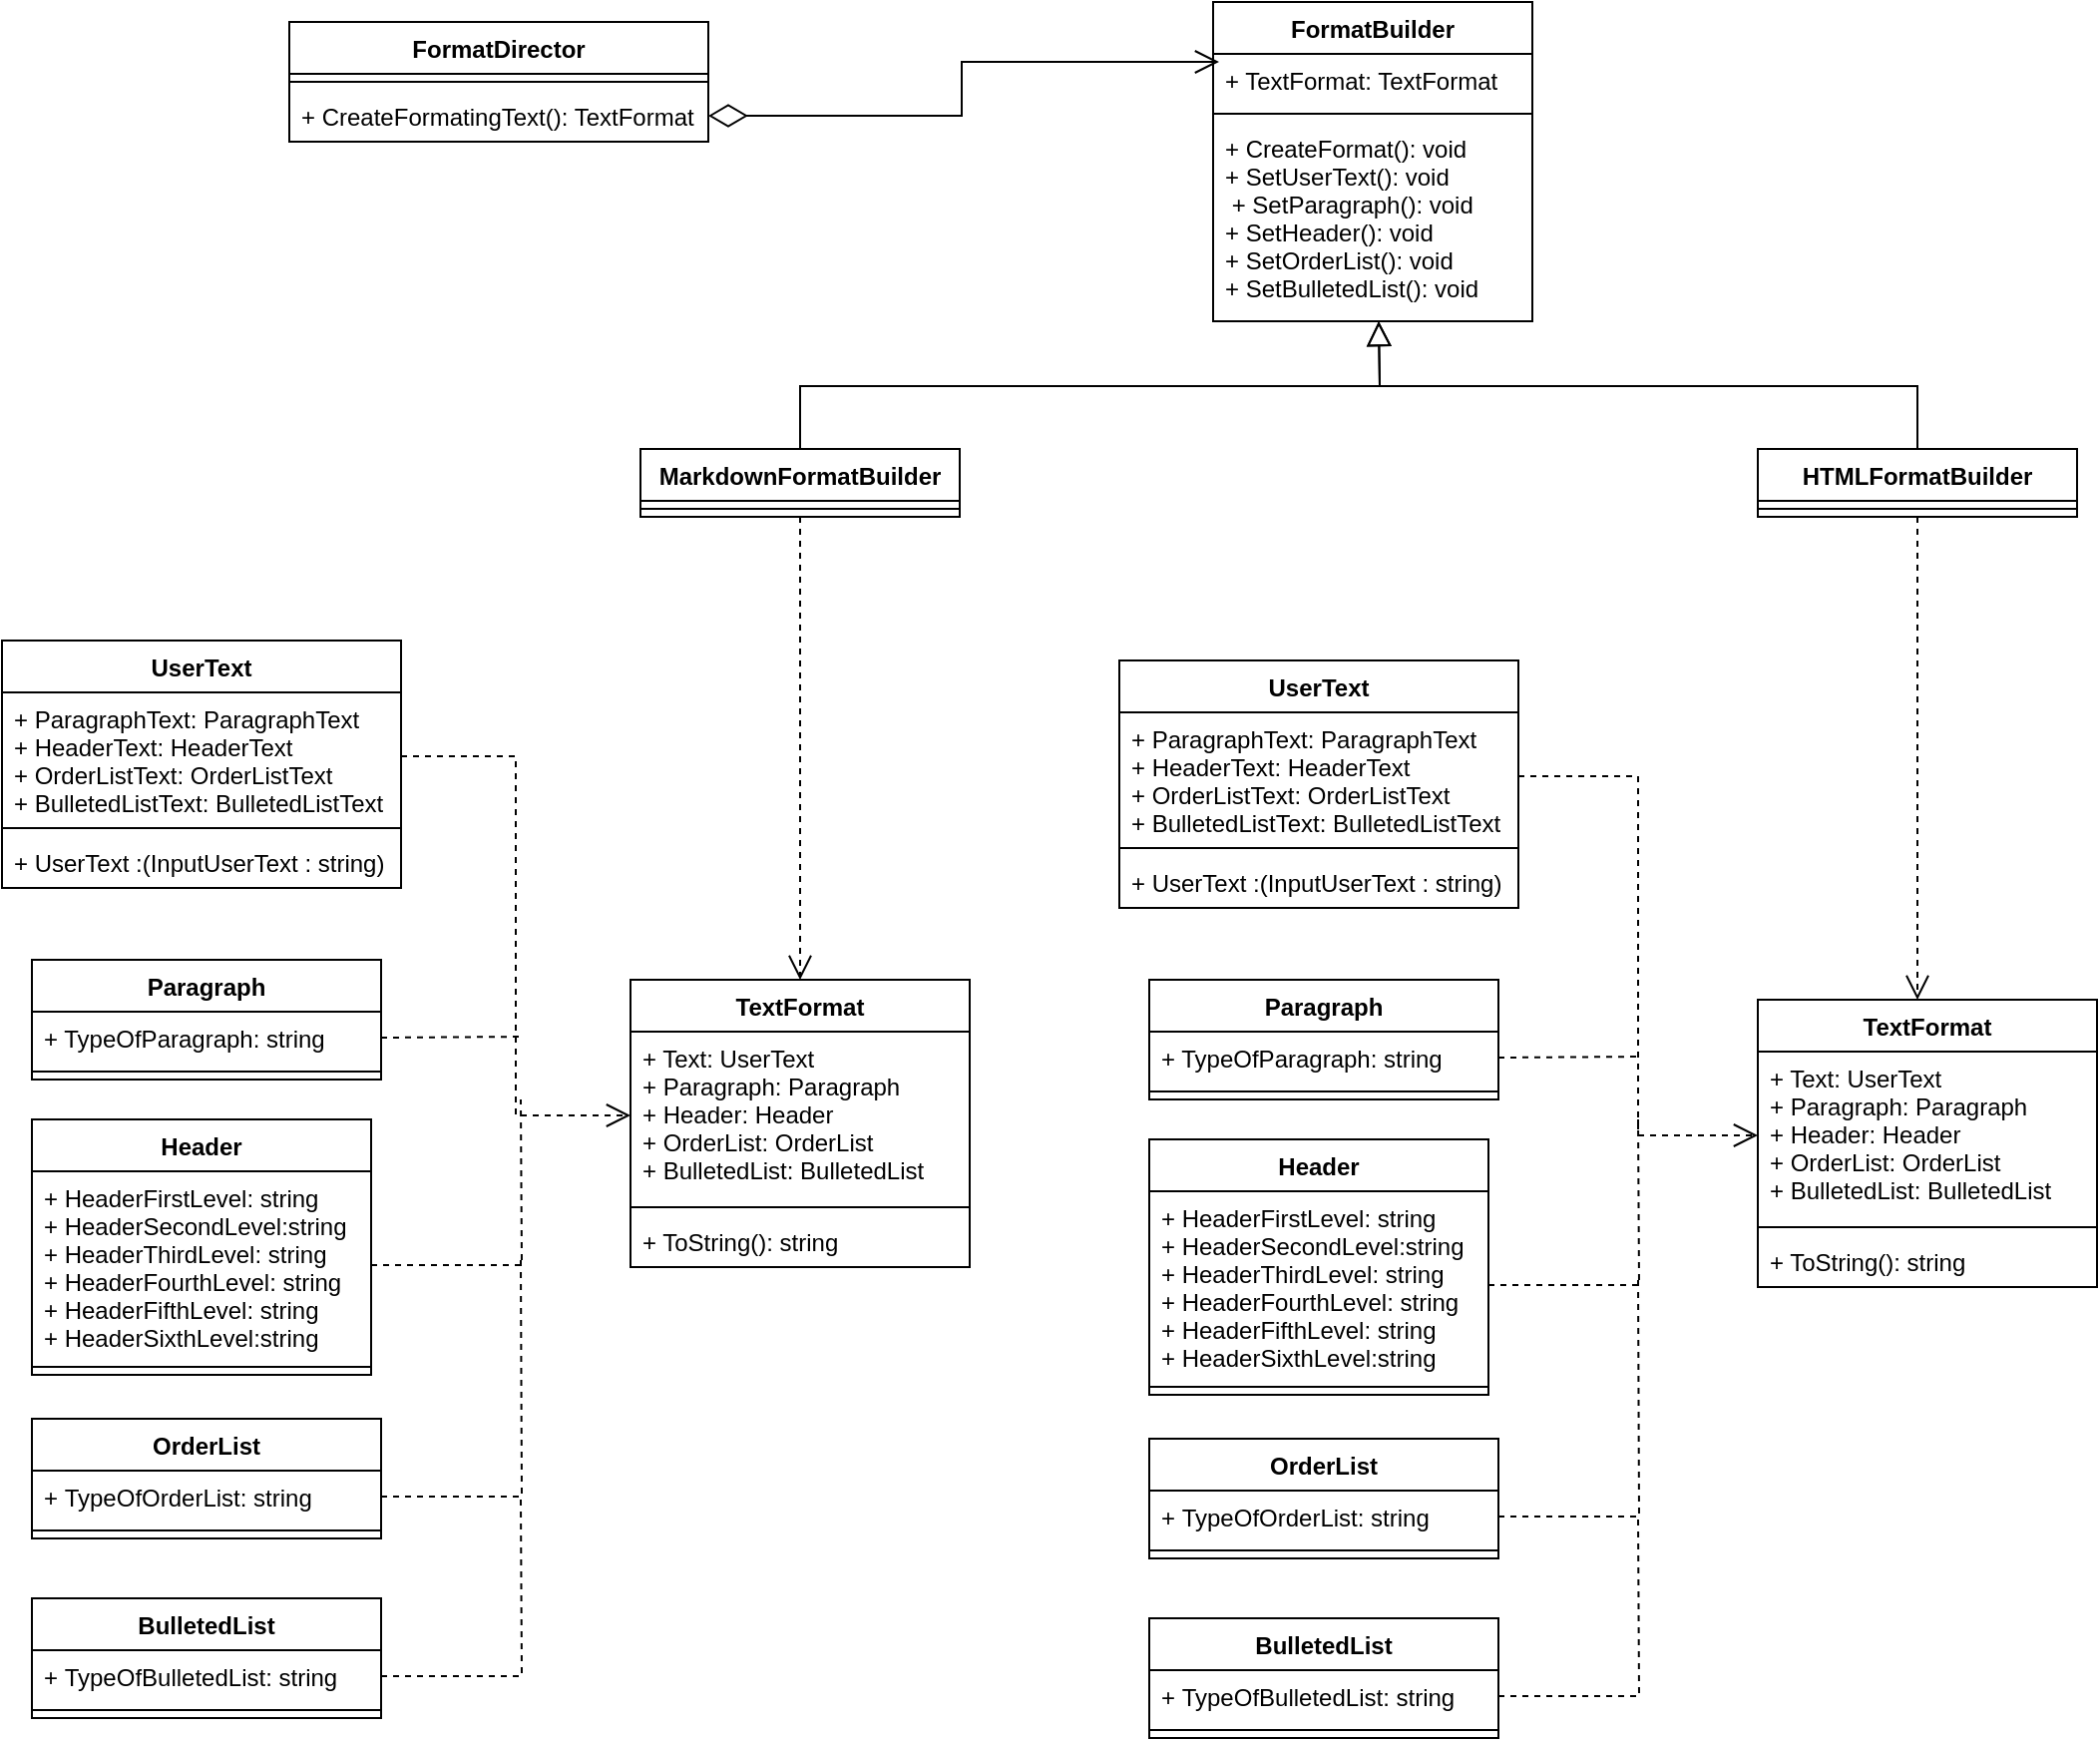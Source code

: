 <mxfile version="13.6.5" type="device"><diagram id="C5RBs43oDa-KdzZeNtuy" name="Page-1"><mxGraphModel dx="2966" dy="1566" grid="1" gridSize="10" guides="1" tooltips="1" connect="1" arrows="1" fold="1" page="1" pageScale="1" pageWidth="827" pageHeight="1169" math="0" shadow="0"><root><mxCell id="WIyWlLk6GJQsqaUBKTNV-0"/><mxCell id="WIyWlLk6GJQsqaUBKTNV-1" parent="WIyWlLk6GJQsqaUBKTNV-0"/><mxCell id="2Ei_rBYvnxeNyvCej8wm-64" style="edgeStyle=orthogonalEdgeStyle;rounded=0;orthogonalLoop=1;jettySize=auto;html=1;exitX=1;exitY=0.5;exitDx=0;exitDy=0;startArrow=diamondThin;startFill=0;endSize=10;sourcePerimeterSpacing=0;startSize=17;endArrow=open;endFill=0;" edge="1" parent="WIyWlLk6GJQsqaUBKTNV-1" source="2Ei_rBYvnxeNyvCej8wm-3"><mxGeometry relative="1" as="geometry"><mxPoint x="920" y="170" as="targetPoint"/><Array as="points"><mxPoint x="791" y="197"/><mxPoint x="791" y="170"/><mxPoint x="917" y="170"/></Array></mxGeometry></mxCell><mxCell id="2Ei_rBYvnxeNyvCej8wm-65" style="edgeStyle=orthogonalEdgeStyle;rounded=0;orthogonalLoop=1;jettySize=auto;html=1;exitX=0.5;exitY=0;exitDx=0;exitDy=0;startArrow=none;startFill=0;startSize=17;sourcePerimeterSpacing=0;endArrow=block;endFill=0;endSize=10;" edge="1" parent="WIyWlLk6GJQsqaUBKTNV-1" source="2Ei_rBYvnxeNyvCej8wm-8"><mxGeometry relative="1" as="geometry"><mxPoint x="1000" y="300" as="targetPoint"/></mxGeometry></mxCell><mxCell id="2Ei_rBYvnxeNyvCej8wm-67" style="edgeStyle=orthogonalEdgeStyle;rounded=0;orthogonalLoop=1;jettySize=auto;html=1;exitX=0.5;exitY=1;exitDx=0;exitDy=0;startArrow=none;startFill=0;startSize=17;sourcePerimeterSpacing=0;endArrow=open;endFill=0;endSize=10;dashed=1;" edge="1" parent="WIyWlLk6GJQsqaUBKTNV-1" source="2Ei_rBYvnxeNyvCej8wm-8" target="2Ei_rBYvnxeNyvCej8wm-16"><mxGeometry relative="1" as="geometry"/></mxCell><mxCell id="2Ei_rBYvnxeNyvCej8wm-66" style="edgeStyle=orthogonalEdgeStyle;rounded=0;orthogonalLoop=1;jettySize=auto;html=1;exitX=0.5;exitY=0;exitDx=0;exitDy=0;startArrow=none;startFill=0;startSize=17;sourcePerimeterSpacing=0;endArrow=block;endFill=0;endSize=10;" edge="1" parent="WIyWlLk6GJQsqaUBKTNV-1" source="2Ei_rBYvnxeNyvCej8wm-12"><mxGeometry relative="1" as="geometry"><mxPoint x="1000" y="300" as="targetPoint"/></mxGeometry></mxCell><mxCell id="2Ei_rBYvnxeNyvCej8wm-68" style="edgeStyle=orthogonalEdgeStyle;rounded=0;orthogonalLoop=1;jettySize=auto;html=1;exitX=0.5;exitY=1;exitDx=0;exitDy=0;entryX=0.5;entryY=0;entryDx=0;entryDy=0;startArrow=none;startFill=0;startSize=17;sourcePerimeterSpacing=0;endArrow=open;endFill=0;endSize=10;dashed=1;" edge="1" parent="WIyWlLk6GJQsqaUBKTNV-1" source="2Ei_rBYvnxeNyvCej8wm-12"><mxGeometry relative="1" as="geometry"><mxPoint x="1270" y="640" as="targetPoint"/></mxGeometry></mxCell><mxCell id="2Ei_rBYvnxeNyvCej8wm-70" style="edgeStyle=orthogonalEdgeStyle;rounded=0;orthogonalLoop=1;jettySize=auto;html=1;exitX=1;exitY=0.5;exitDx=0;exitDy=0;entryX=0;entryY=0.5;entryDx=0;entryDy=0;dashed=1;startArrow=none;startFill=0;startSize=17;sourcePerimeterSpacing=0;endArrow=open;endFill=0;endSize=10;" edge="1" parent="WIyWlLk6GJQsqaUBKTNV-1" source="2Ei_rBYvnxeNyvCej8wm-37" target="2Ei_rBYvnxeNyvCej8wm-17"><mxGeometry relative="1" as="geometry"/></mxCell><mxCell id="2Ei_rBYvnxeNyvCej8wm-75" style="edgeStyle=orthogonalEdgeStyle;rounded=0;orthogonalLoop=1;jettySize=auto;html=1;exitX=1;exitY=0.5;exitDx=0;exitDy=0;dashed=1;startArrow=none;startFill=0;startSize=17;sourcePerimeterSpacing=0;endArrow=none;endFill=0;endSize=10;" edge="1" parent="WIyWlLk6GJQsqaUBKTNV-1" source="2Ei_rBYvnxeNyvCej8wm-21"><mxGeometry relative="1" as="geometry"><mxPoint x="570" y="658.529" as="targetPoint"/></mxGeometry></mxCell><mxCell id="2Ei_rBYvnxeNyvCej8wm-76" style="edgeStyle=orthogonalEdgeStyle;rounded=0;orthogonalLoop=1;jettySize=auto;html=1;exitX=1;exitY=0.5;exitDx=0;exitDy=0;dashed=1;startArrow=none;startFill=0;startSize=17;sourcePerimeterSpacing=0;endArrow=none;endFill=0;endSize=10;" edge="1" parent="WIyWlLk6GJQsqaUBKTNV-1" source="2Ei_rBYvnxeNyvCej8wm-25"><mxGeometry relative="1" as="geometry"><mxPoint x="570" y="690" as="targetPoint"/></mxGeometry></mxCell><mxCell id="2Ei_rBYvnxeNyvCej8wm-77" style="edgeStyle=orthogonalEdgeStyle;rounded=0;orthogonalLoop=1;jettySize=auto;html=1;exitX=1;exitY=0.5;exitDx=0;exitDy=0;dashed=1;startArrow=none;startFill=0;startSize=17;sourcePerimeterSpacing=0;endArrow=none;endFill=0;endSize=10;" edge="1" parent="WIyWlLk6GJQsqaUBKTNV-1" source="2Ei_rBYvnxeNyvCej8wm-29"><mxGeometry relative="1" as="geometry"><mxPoint x="570" y="770" as="targetPoint"/></mxGeometry></mxCell><mxCell id="2Ei_rBYvnxeNyvCej8wm-78" style="edgeStyle=orthogonalEdgeStyle;rounded=0;orthogonalLoop=1;jettySize=auto;html=1;exitX=1;exitY=0.5;exitDx=0;exitDy=0;dashed=1;startArrow=none;startFill=0;startSize=17;sourcePerimeterSpacing=0;endArrow=none;endFill=0;endSize=10;" edge="1" parent="WIyWlLk6GJQsqaUBKTNV-1" source="2Ei_rBYvnxeNyvCej8wm-33"><mxGeometry relative="1" as="geometry"><mxPoint x="570" y="890" as="targetPoint"/></mxGeometry></mxCell><mxCell id="2Ei_rBYvnxeNyvCej8wm-99" style="edgeStyle=orthogonalEdgeStyle;rounded=0;orthogonalLoop=1;jettySize=auto;html=1;exitX=1;exitY=0.5;exitDx=0;exitDy=0;entryX=0;entryY=0.5;entryDx=0;entryDy=0;dashed=1;startArrow=none;startFill=0;startSize=17;sourcePerimeterSpacing=0;endArrow=open;endFill=0;endSize=10;" edge="1" parent="WIyWlLk6GJQsqaUBKTNV-1" source="2Ei_rBYvnxeNyvCej8wm-80" target="2Ei_rBYvnxeNyvCej8wm-96"><mxGeometry relative="1" as="geometry"/></mxCell><mxCell id="2Ei_rBYvnxeNyvCej8wm-100" style="edgeStyle=orthogonalEdgeStyle;rounded=0;orthogonalLoop=1;jettySize=auto;html=1;exitX=1;exitY=0.5;exitDx=0;exitDy=0;dashed=1;startArrow=none;startFill=0;startSize=17;sourcePerimeterSpacing=0;endArrow=none;endFill=0;endSize=10;" edge="1" parent="WIyWlLk6GJQsqaUBKTNV-1" source="2Ei_rBYvnxeNyvCej8wm-87"><mxGeometry relative="1" as="geometry"><mxPoint x="1130" y="668.529" as="targetPoint"/></mxGeometry></mxCell><mxCell id="2Ei_rBYvnxeNyvCej8wm-101" style="edgeStyle=orthogonalEdgeStyle;rounded=0;orthogonalLoop=1;jettySize=auto;html=1;exitX=1;exitY=0.5;exitDx=0;exitDy=0;dashed=1;startArrow=none;startFill=0;startSize=17;sourcePerimeterSpacing=0;endArrow=none;endFill=0;endSize=10;" edge="1" parent="WIyWlLk6GJQsqaUBKTNV-1" source="2Ei_rBYvnxeNyvCej8wm-84"><mxGeometry relative="1" as="geometry"><mxPoint x="1130" y="700" as="targetPoint"/></mxGeometry></mxCell><mxCell id="2Ei_rBYvnxeNyvCej8wm-102" style="edgeStyle=orthogonalEdgeStyle;rounded=0;orthogonalLoop=1;jettySize=auto;html=1;exitX=1;exitY=0.5;exitDx=0;exitDy=0;dashed=1;startArrow=none;startFill=0;startSize=17;sourcePerimeterSpacing=0;endArrow=none;endFill=0;endSize=10;" edge="1" parent="WIyWlLk6GJQsqaUBKTNV-1" source="2Ei_rBYvnxeNyvCej8wm-90"><mxGeometry relative="1" as="geometry"><mxPoint x="1130" y="780" as="targetPoint"/></mxGeometry></mxCell><mxCell id="2Ei_rBYvnxeNyvCej8wm-103" style="edgeStyle=orthogonalEdgeStyle;rounded=0;orthogonalLoop=1;jettySize=auto;html=1;exitX=1;exitY=0.5;exitDx=0;exitDy=0;dashed=1;startArrow=none;startFill=0;startSize=17;sourcePerimeterSpacing=0;endArrow=none;endFill=0;endSize=10;" edge="1" parent="WIyWlLk6GJQsqaUBKTNV-1" source="2Ei_rBYvnxeNyvCej8wm-93"><mxGeometry relative="1" as="geometry"><mxPoint x="1130" y="900" as="targetPoint"/></mxGeometry></mxCell><mxCell id="2Ei_rBYvnxeNyvCej8wm-36" value="UserText" style="swimlane;fontStyle=1;align=center;verticalAlign=top;childLayout=stackLayout;horizontal=1;startSize=26;horizontalStack=0;resizeParent=1;resizeParentMax=0;resizeLast=0;collapsible=1;marginBottom=0;" vertex="1" parent="WIyWlLk6GJQsqaUBKTNV-1"><mxGeometry x="310" y="460" width="200" height="124" as="geometry"/></mxCell><mxCell id="2Ei_rBYvnxeNyvCej8wm-37" value="+ ParagraphText: ParagraphText&#10;+ HeaderText: HeaderText&#10;+ OrderListText: OrderListText&#10;+ BulletedListText: BulletedListText" style="text;strokeColor=none;fillColor=none;align=left;verticalAlign=top;spacingLeft=4;spacingRight=4;overflow=hidden;rotatable=0;points=[[0,0.5],[1,0.5]];portConstraint=eastwest;" vertex="1" parent="2Ei_rBYvnxeNyvCej8wm-36"><mxGeometry y="26" width="200" height="64" as="geometry"/></mxCell><mxCell id="2Ei_rBYvnxeNyvCej8wm-38" value="" style="line;strokeWidth=1;fillColor=none;align=left;verticalAlign=middle;spacingTop=-1;spacingLeft=3;spacingRight=3;rotatable=0;labelPosition=right;points=[];portConstraint=eastwest;" vertex="1" parent="2Ei_rBYvnxeNyvCej8wm-36"><mxGeometry y="90" width="200" height="8" as="geometry"/></mxCell><mxCell id="2Ei_rBYvnxeNyvCej8wm-39" value="+ UserText :(InputUserText : string)" style="text;strokeColor=none;fillColor=none;align=left;verticalAlign=top;spacingLeft=4;spacingRight=4;overflow=hidden;rotatable=0;points=[[0,0.5],[1,0.5]];portConstraint=eastwest;" vertex="1" parent="2Ei_rBYvnxeNyvCej8wm-36"><mxGeometry y="98" width="200" height="26" as="geometry"/></mxCell><mxCell id="2Ei_rBYvnxeNyvCej8wm-24" value="Header" style="swimlane;fontStyle=1;align=center;verticalAlign=top;childLayout=stackLayout;horizontal=1;startSize=26;horizontalStack=0;resizeParent=1;resizeParentMax=0;resizeLast=0;collapsible=1;marginBottom=0;" vertex="1" parent="WIyWlLk6GJQsqaUBKTNV-1"><mxGeometry x="325" y="700" width="170" height="128" as="geometry"/></mxCell><mxCell id="2Ei_rBYvnxeNyvCej8wm-25" value="+ HeaderFirstLevel: string&#10;+ HeaderSecondLevel:string&#10;+ HeaderThirdLevel: string&#10;+ HeaderFourthLevel: string&#10;+ HeaderFifthLevel: string&#10;+ HeaderSixthLevel:string" style="text;strokeColor=none;fillColor=none;align=left;verticalAlign=top;spacingLeft=4;spacingRight=4;overflow=hidden;rotatable=0;points=[[0,0.5],[1,0.5]];portConstraint=eastwest;" vertex="1" parent="2Ei_rBYvnxeNyvCej8wm-24"><mxGeometry y="26" width="170" height="94" as="geometry"/></mxCell><mxCell id="2Ei_rBYvnxeNyvCej8wm-26" value="" style="line;strokeWidth=1;fillColor=none;align=left;verticalAlign=middle;spacingTop=-1;spacingLeft=3;spacingRight=3;rotatable=0;labelPosition=right;points=[];portConstraint=eastwest;" vertex="1" parent="2Ei_rBYvnxeNyvCej8wm-24"><mxGeometry y="120" width="170" height="8" as="geometry"/></mxCell><mxCell id="2Ei_rBYvnxeNyvCej8wm-20" value="Paragraph" style="swimlane;fontStyle=1;align=center;verticalAlign=top;childLayout=stackLayout;horizontal=1;startSize=26;horizontalStack=0;resizeParent=1;resizeParentMax=0;resizeLast=0;collapsible=1;marginBottom=0;" vertex="1" parent="WIyWlLk6GJQsqaUBKTNV-1"><mxGeometry x="325" y="620" width="175" height="60" as="geometry"/></mxCell><mxCell id="2Ei_rBYvnxeNyvCej8wm-21" value="+ TypeOfParagraph: string" style="text;strokeColor=none;fillColor=none;align=left;verticalAlign=top;spacingLeft=4;spacingRight=4;overflow=hidden;rotatable=0;points=[[0,0.5],[1,0.5]];portConstraint=eastwest;" vertex="1" parent="2Ei_rBYvnxeNyvCej8wm-20"><mxGeometry y="26" width="175" height="26" as="geometry"/></mxCell><mxCell id="2Ei_rBYvnxeNyvCej8wm-22" value="" style="line;strokeWidth=1;fillColor=none;align=left;verticalAlign=middle;spacingTop=-1;spacingLeft=3;spacingRight=3;rotatable=0;labelPosition=right;points=[];portConstraint=eastwest;" vertex="1" parent="2Ei_rBYvnxeNyvCej8wm-20"><mxGeometry y="52" width="175" height="8" as="geometry"/></mxCell><mxCell id="2Ei_rBYvnxeNyvCej8wm-4" value="FormatBuilder" style="swimlane;fontStyle=1;align=center;verticalAlign=top;childLayout=stackLayout;horizontal=1;startSize=26;horizontalStack=0;resizeParent=1;resizeParentMax=0;resizeLast=0;collapsible=1;marginBottom=0;" vertex="1" parent="WIyWlLk6GJQsqaUBKTNV-1"><mxGeometry x="917" y="140" width="160" height="160" as="geometry"/></mxCell><mxCell id="2Ei_rBYvnxeNyvCej8wm-5" value="+ TextFormat: TextFormat" style="text;strokeColor=none;fillColor=none;align=left;verticalAlign=top;spacingLeft=4;spacingRight=4;overflow=hidden;rotatable=0;points=[[0,0.5],[1,0.5]];portConstraint=eastwest;" vertex="1" parent="2Ei_rBYvnxeNyvCej8wm-4"><mxGeometry y="26" width="160" height="26" as="geometry"/></mxCell><mxCell id="2Ei_rBYvnxeNyvCej8wm-6" value="" style="line;strokeWidth=1;fillColor=none;align=left;verticalAlign=middle;spacingTop=-1;spacingLeft=3;spacingRight=3;rotatable=0;labelPosition=right;points=[];portConstraint=eastwest;" vertex="1" parent="2Ei_rBYvnxeNyvCej8wm-4"><mxGeometry y="52" width="160" height="8" as="geometry"/></mxCell><mxCell id="2Ei_rBYvnxeNyvCej8wm-7" value="+ CreateFormat(): void&#10;+ SetUserText(): void&#10; + SetParagraph(): void&#10;+ SetHeader(): void&#10;+ SetOrderList(): void&#10;+ SetBulletedList(): void" style="text;strokeColor=none;fillColor=none;align=left;verticalAlign=top;spacingLeft=4;spacingRight=4;overflow=hidden;rotatable=0;points=[[0,0.5],[1,0.5]];portConstraint=eastwest;" vertex="1" parent="2Ei_rBYvnxeNyvCej8wm-4"><mxGeometry y="60" width="160" height="100" as="geometry"/></mxCell><mxCell id="2Ei_rBYvnxeNyvCej8wm-28" value="OrderList" style="swimlane;fontStyle=1;align=center;verticalAlign=top;childLayout=stackLayout;horizontal=1;startSize=26;horizontalStack=0;resizeParent=1;resizeParentMax=0;resizeLast=0;collapsible=1;marginBottom=0;" vertex="1" parent="WIyWlLk6GJQsqaUBKTNV-1"><mxGeometry x="325" y="850" width="175" height="60" as="geometry"/></mxCell><mxCell id="2Ei_rBYvnxeNyvCej8wm-29" value="+ TypeOfOrderList: string" style="text;strokeColor=none;fillColor=none;align=left;verticalAlign=top;spacingLeft=4;spacingRight=4;overflow=hidden;rotatable=0;points=[[0,0.5],[1,0.5]];portConstraint=eastwest;" vertex="1" parent="2Ei_rBYvnxeNyvCej8wm-28"><mxGeometry y="26" width="175" height="26" as="geometry"/></mxCell><mxCell id="2Ei_rBYvnxeNyvCej8wm-30" value="" style="line;strokeWidth=1;fillColor=none;align=left;verticalAlign=middle;spacingTop=-1;spacingLeft=3;spacingRight=3;rotatable=0;labelPosition=right;points=[];portConstraint=eastwest;" vertex="1" parent="2Ei_rBYvnxeNyvCej8wm-28"><mxGeometry y="52" width="175" height="8" as="geometry"/></mxCell><mxCell id="2Ei_rBYvnxeNyvCej8wm-32" value="BulletedList" style="swimlane;fontStyle=1;align=center;verticalAlign=top;childLayout=stackLayout;horizontal=1;startSize=26;horizontalStack=0;resizeParent=1;resizeParentMax=0;resizeLast=0;collapsible=1;marginBottom=0;" vertex="1" parent="WIyWlLk6GJQsqaUBKTNV-1"><mxGeometry x="325" y="940" width="175" height="60" as="geometry"/></mxCell><mxCell id="2Ei_rBYvnxeNyvCej8wm-33" value="+ TypeOfBulletedList: string" style="text;strokeColor=none;fillColor=none;align=left;verticalAlign=top;spacingLeft=4;spacingRight=4;overflow=hidden;rotatable=0;points=[[0,0.5],[1,0.5]];portConstraint=eastwest;" vertex="1" parent="2Ei_rBYvnxeNyvCej8wm-32"><mxGeometry y="26" width="175" height="26" as="geometry"/></mxCell><mxCell id="2Ei_rBYvnxeNyvCej8wm-34" value="" style="line;strokeWidth=1;fillColor=none;align=left;verticalAlign=middle;spacingTop=-1;spacingLeft=3;spacingRight=3;rotatable=0;labelPosition=right;points=[];portConstraint=eastwest;" vertex="1" parent="2Ei_rBYvnxeNyvCej8wm-32"><mxGeometry y="52" width="175" height="8" as="geometry"/></mxCell><mxCell id="2Ei_rBYvnxeNyvCej8wm-0" value="FormatDirector" style="swimlane;fontStyle=1;align=center;verticalAlign=top;childLayout=stackLayout;horizontal=1;startSize=26;horizontalStack=0;resizeParent=1;resizeParentMax=0;resizeLast=0;collapsible=1;marginBottom=0;" vertex="1" parent="WIyWlLk6GJQsqaUBKTNV-1"><mxGeometry x="454" y="150" width="210" height="60" as="geometry"/></mxCell><mxCell id="2Ei_rBYvnxeNyvCej8wm-2" value="" style="line;strokeWidth=1;fillColor=none;align=left;verticalAlign=middle;spacingTop=-1;spacingLeft=3;spacingRight=3;rotatable=0;labelPosition=right;points=[];portConstraint=eastwest;" vertex="1" parent="2Ei_rBYvnxeNyvCej8wm-0"><mxGeometry y="26" width="210" height="8" as="geometry"/></mxCell><mxCell id="2Ei_rBYvnxeNyvCej8wm-3" value="+ CreateFormatingText(): TextFormat" style="text;strokeColor=none;fillColor=none;align=left;verticalAlign=top;spacingLeft=4;spacingRight=4;overflow=hidden;rotatable=0;points=[[0,0.5],[1,0.5]];portConstraint=eastwest;" vertex="1" parent="2Ei_rBYvnxeNyvCej8wm-0"><mxGeometry y="34" width="210" height="26" as="geometry"/></mxCell><mxCell id="2Ei_rBYvnxeNyvCej8wm-8" value="MarkdownFormatBuilder" style="swimlane;fontStyle=1;align=center;verticalAlign=top;childLayout=stackLayout;horizontal=1;startSize=26;horizontalStack=0;resizeParent=1;resizeParentMax=0;resizeLast=0;collapsible=1;marginBottom=0;" vertex="1" parent="WIyWlLk6GJQsqaUBKTNV-1"><mxGeometry x="630" y="364" width="160" height="34" as="geometry"/></mxCell><mxCell id="2Ei_rBYvnxeNyvCej8wm-10" value="" style="line;strokeWidth=1;fillColor=none;align=left;verticalAlign=middle;spacingTop=-1;spacingLeft=3;spacingRight=3;rotatable=0;labelPosition=right;points=[];portConstraint=eastwest;" vertex="1" parent="2Ei_rBYvnxeNyvCej8wm-8"><mxGeometry y="26" width="160" height="8" as="geometry"/></mxCell><mxCell id="2Ei_rBYvnxeNyvCej8wm-12" value="HTMLFormatBuilder" style="swimlane;fontStyle=1;align=center;verticalAlign=top;childLayout=stackLayout;horizontal=1;startSize=26;horizontalStack=0;resizeParent=1;resizeParentMax=0;resizeLast=0;collapsible=1;marginBottom=0;" vertex="1" parent="WIyWlLk6GJQsqaUBKTNV-1"><mxGeometry x="1190" y="364" width="160" height="34" as="geometry"/></mxCell><mxCell id="2Ei_rBYvnxeNyvCej8wm-14" value="" style="line;strokeWidth=1;fillColor=none;align=left;verticalAlign=middle;spacingTop=-1;spacingLeft=3;spacingRight=3;rotatable=0;labelPosition=right;points=[];portConstraint=eastwest;" vertex="1" parent="2Ei_rBYvnxeNyvCej8wm-12"><mxGeometry y="26" width="160" height="8" as="geometry"/></mxCell><mxCell id="2Ei_rBYvnxeNyvCej8wm-16" value="TextFormat" style="swimlane;fontStyle=1;align=center;verticalAlign=top;childLayout=stackLayout;horizontal=1;startSize=26;horizontalStack=0;resizeParent=1;resizeParentMax=0;resizeLast=0;collapsible=1;marginBottom=0;" vertex="1" parent="WIyWlLk6GJQsqaUBKTNV-1"><mxGeometry x="625" y="630" width="170" height="144" as="geometry"/></mxCell><mxCell id="2Ei_rBYvnxeNyvCej8wm-17" value="+ Text: UserText&#10;+ Paragraph: Paragraph&#10;+ Header: Header&#10;+ OrderList: OrderList&#10;+ BulletedList: BulletedList" style="text;strokeColor=none;fillColor=none;align=left;verticalAlign=top;spacingLeft=4;spacingRight=4;overflow=hidden;rotatable=0;points=[[0,0.5],[1,0.5]];portConstraint=eastwest;" vertex="1" parent="2Ei_rBYvnxeNyvCej8wm-16"><mxGeometry y="26" width="170" height="84" as="geometry"/></mxCell><mxCell id="2Ei_rBYvnxeNyvCej8wm-18" value="" style="line;strokeWidth=1;fillColor=none;align=left;verticalAlign=middle;spacingTop=-1;spacingLeft=3;spacingRight=3;rotatable=0;labelPosition=right;points=[];portConstraint=eastwest;" vertex="1" parent="2Ei_rBYvnxeNyvCej8wm-16"><mxGeometry y="110" width="170" height="8" as="geometry"/></mxCell><mxCell id="2Ei_rBYvnxeNyvCej8wm-19" value="+ ToString(): string" style="text;strokeColor=none;fillColor=none;align=left;verticalAlign=top;spacingLeft=4;spacingRight=4;overflow=hidden;rotatable=0;points=[[0,0.5],[1,0.5]];portConstraint=eastwest;" vertex="1" parent="2Ei_rBYvnxeNyvCej8wm-16"><mxGeometry y="118" width="170" height="26" as="geometry"/></mxCell><mxCell id="2Ei_rBYvnxeNyvCej8wm-79" value="UserText" style="swimlane;fontStyle=1;align=center;verticalAlign=top;childLayout=stackLayout;horizontal=1;startSize=26;horizontalStack=0;resizeParent=1;resizeParentMax=0;resizeLast=0;collapsible=1;marginBottom=0;" vertex="1" parent="WIyWlLk6GJQsqaUBKTNV-1"><mxGeometry x="870" y="470" width="200" height="124" as="geometry"/></mxCell><mxCell id="2Ei_rBYvnxeNyvCej8wm-80" value="+ ParagraphText: ParagraphText&#10;+ HeaderText: HeaderText&#10;+ OrderListText: OrderListText&#10;+ BulletedListText: BulletedListText" style="text;strokeColor=none;fillColor=none;align=left;verticalAlign=top;spacingLeft=4;spacingRight=4;overflow=hidden;rotatable=0;points=[[0,0.5],[1,0.5]];portConstraint=eastwest;" vertex="1" parent="2Ei_rBYvnxeNyvCej8wm-79"><mxGeometry y="26" width="200" height="64" as="geometry"/></mxCell><mxCell id="2Ei_rBYvnxeNyvCej8wm-81" value="" style="line;strokeWidth=1;fillColor=none;align=left;verticalAlign=middle;spacingTop=-1;spacingLeft=3;spacingRight=3;rotatable=0;labelPosition=right;points=[];portConstraint=eastwest;" vertex="1" parent="2Ei_rBYvnxeNyvCej8wm-79"><mxGeometry y="90" width="200" height="8" as="geometry"/></mxCell><mxCell id="2Ei_rBYvnxeNyvCej8wm-82" value="+ UserText :(InputUserText : string)" style="text;strokeColor=none;fillColor=none;align=left;verticalAlign=top;spacingLeft=4;spacingRight=4;overflow=hidden;rotatable=0;points=[[0,0.5],[1,0.5]];portConstraint=eastwest;" vertex="1" parent="2Ei_rBYvnxeNyvCej8wm-79"><mxGeometry y="98" width="200" height="26" as="geometry"/></mxCell><mxCell id="2Ei_rBYvnxeNyvCej8wm-83" value="Header" style="swimlane;fontStyle=1;align=center;verticalAlign=top;childLayout=stackLayout;horizontal=1;startSize=26;horizontalStack=0;resizeParent=1;resizeParentMax=0;resizeLast=0;collapsible=1;marginBottom=0;" vertex="1" parent="WIyWlLk6GJQsqaUBKTNV-1"><mxGeometry x="885" y="710" width="170" height="128" as="geometry"/></mxCell><mxCell id="2Ei_rBYvnxeNyvCej8wm-84" value="+ HeaderFirstLevel: string&#10;+ HeaderSecondLevel:string&#10;+ HeaderThirdLevel: string&#10;+ HeaderFourthLevel: string&#10;+ HeaderFifthLevel: string&#10;+ HeaderSixthLevel:string" style="text;strokeColor=none;fillColor=none;align=left;verticalAlign=top;spacingLeft=4;spacingRight=4;overflow=hidden;rotatable=0;points=[[0,0.5],[1,0.5]];portConstraint=eastwest;" vertex="1" parent="2Ei_rBYvnxeNyvCej8wm-83"><mxGeometry y="26" width="170" height="94" as="geometry"/></mxCell><mxCell id="2Ei_rBYvnxeNyvCej8wm-85" value="" style="line;strokeWidth=1;fillColor=none;align=left;verticalAlign=middle;spacingTop=-1;spacingLeft=3;spacingRight=3;rotatable=0;labelPosition=right;points=[];portConstraint=eastwest;" vertex="1" parent="2Ei_rBYvnxeNyvCej8wm-83"><mxGeometry y="120" width="170" height="8" as="geometry"/></mxCell><mxCell id="2Ei_rBYvnxeNyvCej8wm-86" value="Paragraph" style="swimlane;fontStyle=1;align=center;verticalAlign=top;childLayout=stackLayout;horizontal=1;startSize=26;horizontalStack=0;resizeParent=1;resizeParentMax=0;resizeLast=0;collapsible=1;marginBottom=0;" vertex="1" parent="WIyWlLk6GJQsqaUBKTNV-1"><mxGeometry x="885" y="630" width="175" height="60" as="geometry"/></mxCell><mxCell id="2Ei_rBYvnxeNyvCej8wm-87" value="+ TypeOfParagraph: string" style="text;strokeColor=none;fillColor=none;align=left;verticalAlign=top;spacingLeft=4;spacingRight=4;overflow=hidden;rotatable=0;points=[[0,0.5],[1,0.5]];portConstraint=eastwest;" vertex="1" parent="2Ei_rBYvnxeNyvCej8wm-86"><mxGeometry y="26" width="175" height="26" as="geometry"/></mxCell><mxCell id="2Ei_rBYvnxeNyvCej8wm-88" value="" style="line;strokeWidth=1;fillColor=none;align=left;verticalAlign=middle;spacingTop=-1;spacingLeft=3;spacingRight=3;rotatable=0;labelPosition=right;points=[];portConstraint=eastwest;" vertex="1" parent="2Ei_rBYvnxeNyvCej8wm-86"><mxGeometry y="52" width="175" height="8" as="geometry"/></mxCell><mxCell id="2Ei_rBYvnxeNyvCej8wm-89" value="OrderList" style="swimlane;fontStyle=1;align=center;verticalAlign=top;childLayout=stackLayout;horizontal=1;startSize=26;horizontalStack=0;resizeParent=1;resizeParentMax=0;resizeLast=0;collapsible=1;marginBottom=0;" vertex="1" parent="WIyWlLk6GJQsqaUBKTNV-1"><mxGeometry x="885" y="860" width="175" height="60" as="geometry"/></mxCell><mxCell id="2Ei_rBYvnxeNyvCej8wm-90" value="+ TypeOfOrderList: string" style="text;strokeColor=none;fillColor=none;align=left;verticalAlign=top;spacingLeft=4;spacingRight=4;overflow=hidden;rotatable=0;points=[[0,0.5],[1,0.5]];portConstraint=eastwest;" vertex="1" parent="2Ei_rBYvnxeNyvCej8wm-89"><mxGeometry y="26" width="175" height="26" as="geometry"/></mxCell><mxCell id="2Ei_rBYvnxeNyvCej8wm-91" value="" style="line;strokeWidth=1;fillColor=none;align=left;verticalAlign=middle;spacingTop=-1;spacingLeft=3;spacingRight=3;rotatable=0;labelPosition=right;points=[];portConstraint=eastwest;" vertex="1" parent="2Ei_rBYvnxeNyvCej8wm-89"><mxGeometry y="52" width="175" height="8" as="geometry"/></mxCell><mxCell id="2Ei_rBYvnxeNyvCej8wm-92" value="BulletedList" style="swimlane;fontStyle=1;align=center;verticalAlign=top;childLayout=stackLayout;horizontal=1;startSize=26;horizontalStack=0;resizeParent=1;resizeParentMax=0;resizeLast=0;collapsible=1;marginBottom=0;" vertex="1" parent="WIyWlLk6GJQsqaUBKTNV-1"><mxGeometry x="885" y="950" width="175" height="60" as="geometry"/></mxCell><mxCell id="2Ei_rBYvnxeNyvCej8wm-93" value="+ TypeOfBulletedList: string" style="text;strokeColor=none;fillColor=none;align=left;verticalAlign=top;spacingLeft=4;spacingRight=4;overflow=hidden;rotatable=0;points=[[0,0.5],[1,0.5]];portConstraint=eastwest;" vertex="1" parent="2Ei_rBYvnxeNyvCej8wm-92"><mxGeometry y="26" width="175" height="26" as="geometry"/></mxCell><mxCell id="2Ei_rBYvnxeNyvCej8wm-94" value="" style="line;strokeWidth=1;fillColor=none;align=left;verticalAlign=middle;spacingTop=-1;spacingLeft=3;spacingRight=3;rotatable=0;labelPosition=right;points=[];portConstraint=eastwest;" vertex="1" parent="2Ei_rBYvnxeNyvCej8wm-92"><mxGeometry y="52" width="175" height="8" as="geometry"/></mxCell><mxCell id="2Ei_rBYvnxeNyvCej8wm-95" value="TextFormat" style="swimlane;fontStyle=1;align=center;verticalAlign=top;childLayout=stackLayout;horizontal=1;startSize=26;horizontalStack=0;resizeParent=1;resizeParentMax=0;resizeLast=0;collapsible=1;marginBottom=0;" vertex="1" parent="WIyWlLk6GJQsqaUBKTNV-1"><mxGeometry x="1190" y="640" width="170" height="144" as="geometry"/></mxCell><mxCell id="2Ei_rBYvnxeNyvCej8wm-96" value="+ Text: UserText&#10;+ Paragraph: Paragraph&#10;+ Header: Header&#10;+ OrderList: OrderList&#10;+ BulletedList: BulletedList" style="text;strokeColor=none;fillColor=none;align=left;verticalAlign=top;spacingLeft=4;spacingRight=4;overflow=hidden;rotatable=0;points=[[0,0.5],[1,0.5]];portConstraint=eastwest;" vertex="1" parent="2Ei_rBYvnxeNyvCej8wm-95"><mxGeometry y="26" width="170" height="84" as="geometry"/></mxCell><mxCell id="2Ei_rBYvnxeNyvCej8wm-97" value="" style="line;strokeWidth=1;fillColor=none;align=left;verticalAlign=middle;spacingTop=-1;spacingLeft=3;spacingRight=3;rotatable=0;labelPosition=right;points=[];portConstraint=eastwest;" vertex="1" parent="2Ei_rBYvnxeNyvCej8wm-95"><mxGeometry y="110" width="170" height="8" as="geometry"/></mxCell><mxCell id="2Ei_rBYvnxeNyvCej8wm-98" value="+ ToString(): string" style="text;strokeColor=none;fillColor=none;align=left;verticalAlign=top;spacingLeft=4;spacingRight=4;overflow=hidden;rotatable=0;points=[[0,0.5],[1,0.5]];portConstraint=eastwest;" vertex="1" parent="2Ei_rBYvnxeNyvCej8wm-95"><mxGeometry y="118" width="170" height="26" as="geometry"/></mxCell></root></mxGraphModel></diagram></mxfile>